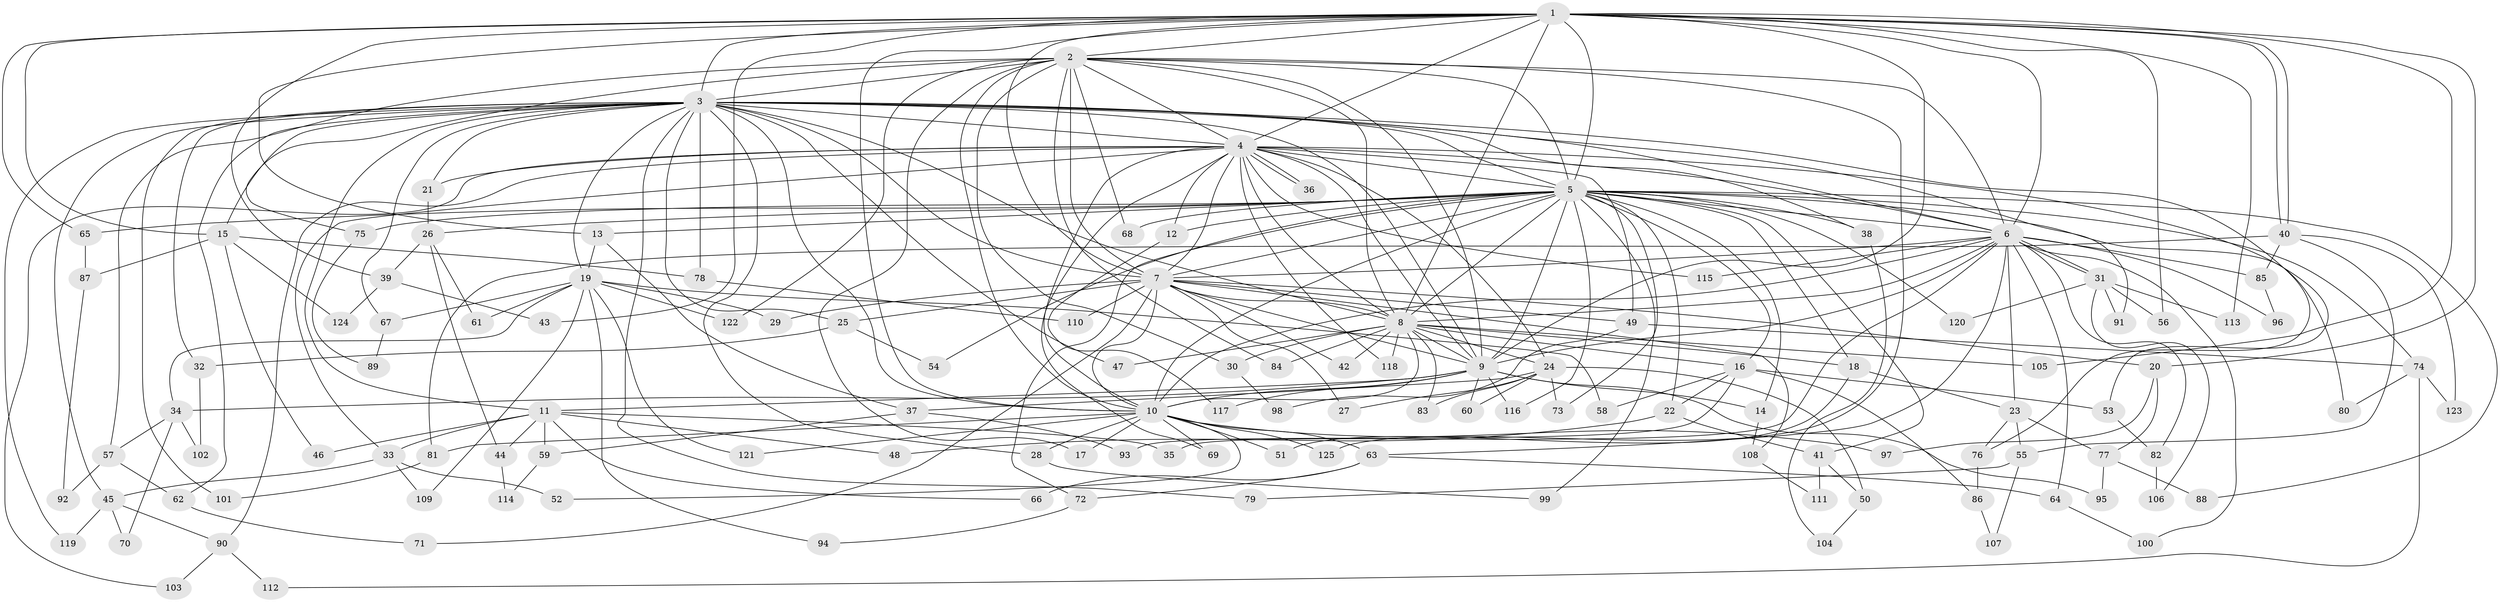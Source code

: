 // Generated by graph-tools (version 1.1) at 2025/44/03/09/25 04:44:09]
// undirected, 125 vertices, 275 edges
graph export_dot {
graph [start="1"]
  node [color=gray90,style=filled];
  1;
  2;
  3;
  4;
  5;
  6;
  7;
  8;
  9;
  10;
  11;
  12;
  13;
  14;
  15;
  16;
  17;
  18;
  19;
  20;
  21;
  22;
  23;
  24;
  25;
  26;
  27;
  28;
  29;
  30;
  31;
  32;
  33;
  34;
  35;
  36;
  37;
  38;
  39;
  40;
  41;
  42;
  43;
  44;
  45;
  46;
  47;
  48;
  49;
  50;
  51;
  52;
  53;
  54;
  55;
  56;
  57;
  58;
  59;
  60;
  61;
  62;
  63;
  64;
  65;
  66;
  67;
  68;
  69;
  70;
  71;
  72;
  73;
  74;
  75;
  76;
  77;
  78;
  79;
  80;
  81;
  82;
  83;
  84;
  85;
  86;
  87;
  88;
  89;
  90;
  91;
  92;
  93;
  94;
  95;
  96;
  97;
  98;
  99;
  100;
  101;
  102;
  103;
  104;
  105;
  106;
  107;
  108;
  109;
  110;
  111;
  112;
  113;
  114;
  115;
  116;
  117;
  118;
  119;
  120;
  121;
  122;
  123;
  124;
  125;
  1 -- 2;
  1 -- 3;
  1 -- 4;
  1 -- 5;
  1 -- 6;
  1 -- 7;
  1 -- 8;
  1 -- 9;
  1 -- 10;
  1 -- 13;
  1 -- 15;
  1 -- 20;
  1 -- 39;
  1 -- 40;
  1 -- 40;
  1 -- 43;
  1 -- 56;
  1 -- 65;
  1 -- 105;
  1 -- 113;
  2 -- 3;
  2 -- 4;
  2 -- 5;
  2 -- 6;
  2 -- 7;
  2 -- 8;
  2 -- 9;
  2 -- 10;
  2 -- 17;
  2 -- 30;
  2 -- 57;
  2 -- 68;
  2 -- 75;
  2 -- 84;
  2 -- 122;
  2 -- 125;
  3 -- 4;
  3 -- 5;
  3 -- 6;
  3 -- 7;
  3 -- 8;
  3 -- 9;
  3 -- 10;
  3 -- 11;
  3 -- 15;
  3 -- 19;
  3 -- 21;
  3 -- 25;
  3 -- 28;
  3 -- 32;
  3 -- 38;
  3 -- 45;
  3 -- 47;
  3 -- 62;
  3 -- 67;
  3 -- 76;
  3 -- 78;
  3 -- 79;
  3 -- 91;
  3 -- 101;
  3 -- 119;
  4 -- 5;
  4 -- 6;
  4 -- 7;
  4 -- 8;
  4 -- 9;
  4 -- 10;
  4 -- 12;
  4 -- 21;
  4 -- 24;
  4 -- 33;
  4 -- 36;
  4 -- 36;
  4 -- 49;
  4 -- 53;
  4 -- 69;
  4 -- 90;
  4 -- 103;
  4 -- 115;
  4 -- 118;
  5 -- 6;
  5 -- 7;
  5 -- 8;
  5 -- 9;
  5 -- 10;
  5 -- 12;
  5 -- 13;
  5 -- 14;
  5 -- 16;
  5 -- 18;
  5 -- 22;
  5 -- 26;
  5 -- 38;
  5 -- 41;
  5 -- 54;
  5 -- 65;
  5 -- 68;
  5 -- 72;
  5 -- 73;
  5 -- 74;
  5 -- 75;
  5 -- 80;
  5 -- 88;
  5 -- 99;
  5 -- 116;
  5 -- 120;
  6 -- 7;
  6 -- 8;
  6 -- 9;
  6 -- 10;
  6 -- 23;
  6 -- 31;
  6 -- 31;
  6 -- 35;
  6 -- 63;
  6 -- 64;
  6 -- 82;
  6 -- 85;
  6 -- 96;
  6 -- 100;
  6 -- 115;
  7 -- 8;
  7 -- 9;
  7 -- 10;
  7 -- 20;
  7 -- 25;
  7 -- 27;
  7 -- 29;
  7 -- 42;
  7 -- 49;
  7 -- 71;
  7 -- 108;
  7 -- 110;
  8 -- 9;
  8 -- 10;
  8 -- 16;
  8 -- 18;
  8 -- 24;
  8 -- 30;
  8 -- 42;
  8 -- 47;
  8 -- 83;
  8 -- 84;
  8 -- 105;
  8 -- 118;
  9 -- 10;
  9 -- 11;
  9 -- 14;
  9 -- 34;
  9 -- 60;
  9 -- 95;
  9 -- 116;
  9 -- 117;
  10 -- 17;
  10 -- 28;
  10 -- 51;
  10 -- 52;
  10 -- 63;
  10 -- 69;
  10 -- 81;
  10 -- 97;
  10 -- 121;
  10 -- 125;
  11 -- 33;
  11 -- 35;
  11 -- 44;
  11 -- 46;
  11 -- 48;
  11 -- 59;
  11 -- 66;
  12 -- 117;
  13 -- 19;
  13 -- 37;
  14 -- 108;
  15 -- 46;
  15 -- 78;
  15 -- 87;
  15 -- 124;
  16 -- 22;
  16 -- 53;
  16 -- 58;
  16 -- 86;
  16 -- 93;
  18 -- 23;
  18 -- 51;
  19 -- 29;
  19 -- 34;
  19 -- 58;
  19 -- 61;
  19 -- 67;
  19 -- 94;
  19 -- 109;
  19 -- 121;
  19 -- 122;
  20 -- 77;
  20 -- 97;
  21 -- 26;
  22 -- 41;
  22 -- 48;
  23 -- 55;
  23 -- 76;
  23 -- 77;
  24 -- 27;
  24 -- 37;
  24 -- 50;
  24 -- 60;
  24 -- 73;
  24 -- 83;
  25 -- 32;
  25 -- 54;
  26 -- 39;
  26 -- 44;
  26 -- 61;
  28 -- 99;
  30 -- 98;
  31 -- 56;
  31 -- 91;
  31 -- 106;
  31 -- 113;
  31 -- 120;
  32 -- 102;
  33 -- 45;
  33 -- 52;
  33 -- 109;
  34 -- 57;
  34 -- 70;
  34 -- 102;
  37 -- 59;
  37 -- 93;
  38 -- 104;
  39 -- 43;
  39 -- 124;
  40 -- 55;
  40 -- 81;
  40 -- 85;
  40 -- 123;
  41 -- 50;
  41 -- 111;
  44 -- 114;
  45 -- 70;
  45 -- 90;
  45 -- 119;
  49 -- 74;
  49 -- 98;
  50 -- 104;
  53 -- 82;
  55 -- 79;
  55 -- 107;
  57 -- 62;
  57 -- 92;
  59 -- 114;
  62 -- 71;
  63 -- 64;
  63 -- 66;
  63 -- 72;
  64 -- 100;
  65 -- 87;
  67 -- 89;
  72 -- 94;
  74 -- 80;
  74 -- 112;
  74 -- 123;
  75 -- 89;
  76 -- 86;
  77 -- 88;
  77 -- 95;
  78 -- 110;
  81 -- 101;
  82 -- 106;
  85 -- 96;
  86 -- 107;
  87 -- 92;
  90 -- 103;
  90 -- 112;
  108 -- 111;
}
